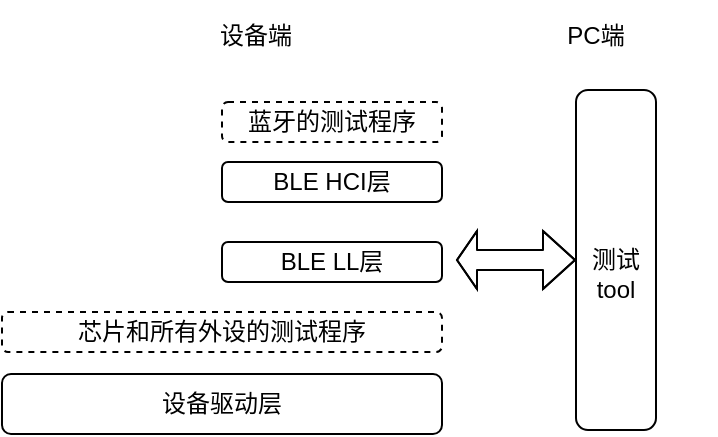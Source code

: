 <mxfile version="13.9.9" type="device"><diagram id="jHOV0G0Wxd_o47X6urOi" name="第 1 页"><mxGraphModel dx="1123" dy="614" grid="1" gridSize="10" guides="1" tooltips="1" connect="1" arrows="1" fold="1" page="1" pageScale="1" pageWidth="1169" pageHeight="827" math="0" shadow="0"><root><mxCell id="0"/><mxCell id="1" parent="0"/><mxCell id="EWAP6vKKNWV5W8j-qTVt-1" value="设备驱动层" style="rounded=1;whiteSpace=wrap;html=1;" vertex="1" parent="1"><mxGeometry x="423" y="287" width="220" height="30" as="geometry"/></mxCell><mxCell id="EWAP6vKKNWV5W8j-qTVt-2" value="BLE LL层" style="rounded=1;whiteSpace=wrap;html=1;" vertex="1" parent="1"><mxGeometry x="533" y="221" width="110" height="20" as="geometry"/></mxCell><mxCell id="EWAP6vKKNWV5W8j-qTVt-4" value="芯片和所有外设的测试程序" style="rounded=1;whiteSpace=wrap;html=1;dashed=1;" vertex="1" parent="1"><mxGeometry x="423" y="256" width="220" height="20" as="geometry"/></mxCell><mxCell id="EWAP6vKKNWV5W8j-qTVt-5" value="蓝牙的测试程序" style="rounded=1;whiteSpace=wrap;html=1;dashed=1;" vertex="1" parent="1"><mxGeometry x="533" y="151" width="110" height="20" as="geometry"/></mxCell><mxCell id="EWAP6vKKNWV5W8j-qTVt-6" value="BLE HCI层" style="rounded=1;whiteSpace=wrap;html=1;strokeColor=#000000;" vertex="1" parent="1"><mxGeometry x="533" y="181" width="110" height="20" as="geometry"/></mxCell><mxCell id="EWAP6vKKNWV5W8j-qTVt-8" style="edgeStyle=orthogonalEdgeStyle;rounded=0;orthogonalLoop=1;jettySize=auto;html=1;exitX=0.5;exitY=1;exitDx=0;exitDy=0;" edge="1" parent="1" source="EWAP6vKKNWV5W8j-qTVt-6" target="EWAP6vKKNWV5W8j-qTVt-6"><mxGeometry relative="1" as="geometry"/></mxCell><mxCell id="EWAP6vKKNWV5W8j-qTVt-9" value="&amp;nbsp;&lt;br&gt;测试tool" style="rounded=1;whiteSpace=wrap;html=1;strokeColor=#000000;" vertex="1" parent="1"><mxGeometry x="710" y="145" width="40" height="170" as="geometry"/></mxCell><mxCell id="EWAP6vKKNWV5W8j-qTVt-10" value="" style="shape=flexArrow;endArrow=classic;startArrow=classic;html=1;entryX=0;entryY=0.5;entryDx=0;entryDy=0;startWidth=18;startSize=3;endWidth=18;endSize=5;" edge="1" parent="1" target="EWAP6vKKNWV5W8j-qTVt-9"><mxGeometry width="50" height="50" relative="1" as="geometry"><mxPoint x="650" y="230" as="sourcePoint"/><mxPoint x="700" y="230" as="targetPoint"/><Array as="points"><mxPoint x="680" y="230"/></Array></mxGeometry></mxCell><mxCell id="EWAP6vKKNWV5W8j-qTVt-12" value="设备端" style="rounded=1;whiteSpace=wrap;html=1;strokeColor=none;" vertex="1" parent="1"><mxGeometry x="490" y="100" width="120" height="35" as="geometry"/></mxCell><mxCell id="EWAP6vKKNWV5W8j-qTVt-13" value="PC端" style="rounded=1;whiteSpace=wrap;html=1;strokeColor=none;" vertex="1" parent="1"><mxGeometry x="660" y="100" width="120" height="35" as="geometry"/></mxCell></root></mxGraphModel></diagram></mxfile>